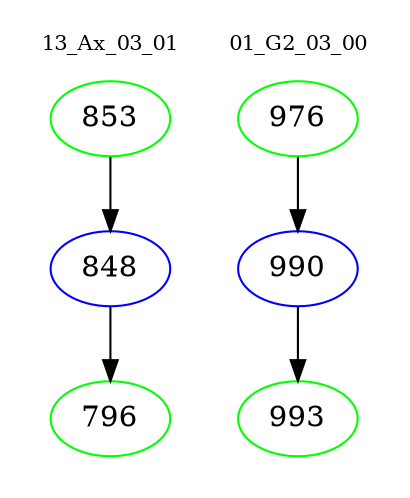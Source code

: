 digraph{
subgraph cluster_0 {
color = white
label = "13_Ax_03_01";
fontsize=10;
T0_853 [label="853", color="green"]
T0_853 -> T0_848 [color="black"]
T0_848 [label="848", color="blue"]
T0_848 -> T0_796 [color="black"]
T0_796 [label="796", color="green"]
}
subgraph cluster_1 {
color = white
label = "01_G2_03_00";
fontsize=10;
T1_976 [label="976", color="green"]
T1_976 -> T1_990 [color="black"]
T1_990 [label="990", color="blue"]
T1_990 -> T1_993 [color="black"]
T1_993 [label="993", color="green"]
}
}
